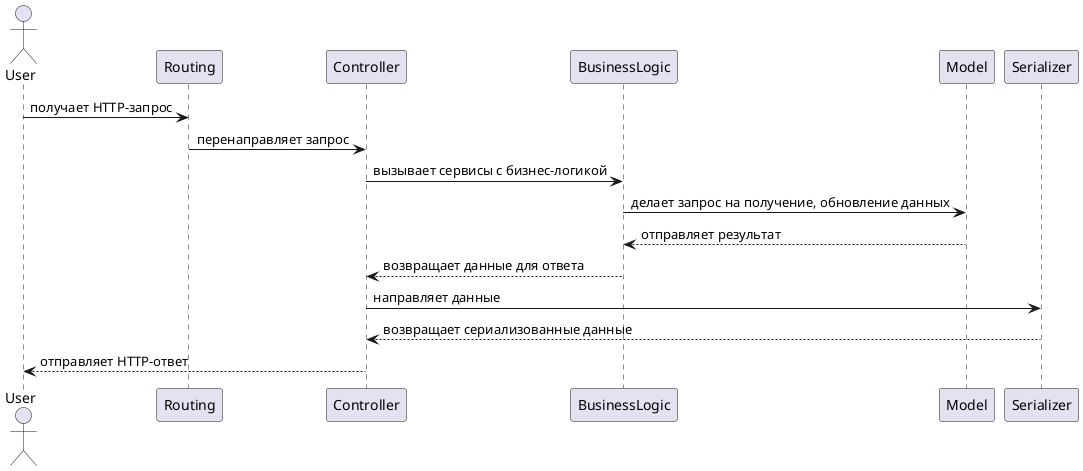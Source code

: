 @startuml
actor User as U
participant Routing as R
participant Controller as C
participant BusinessLogic as BL
participant Model as M
participant Serializer as S

U -> R: получает HTTP-запрос
R -> C: перенаправляет запрос
C -> BL: вызывает сервисы с бизнес-логикой
BL -> M: делает запрос на получение, обновление данных
M --> BL: отправляет результат
BL --> C: возвращает данные для ответа
C -> S: направляет данные
S --> C: возвращает сериализованные данные
C --> U: отправляет HTTP-ответ
@enduml